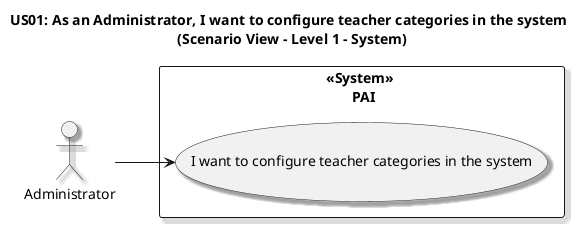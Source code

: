 @startuml

title US01: As an Administrator, I want to configure teacher categories in the system \n (Scenario View - Level 1 - System)

skinparam defaultTextAlignment center
skinparam shadowing true

left to right direction
skinparam packageStyle rectangle

actor "Administrator" as admin

rectangle "<<System>> \n PAI" {
    usecase "I want to configure teacher categories in the system" as UC01
}

admin --> UC01

@enduml